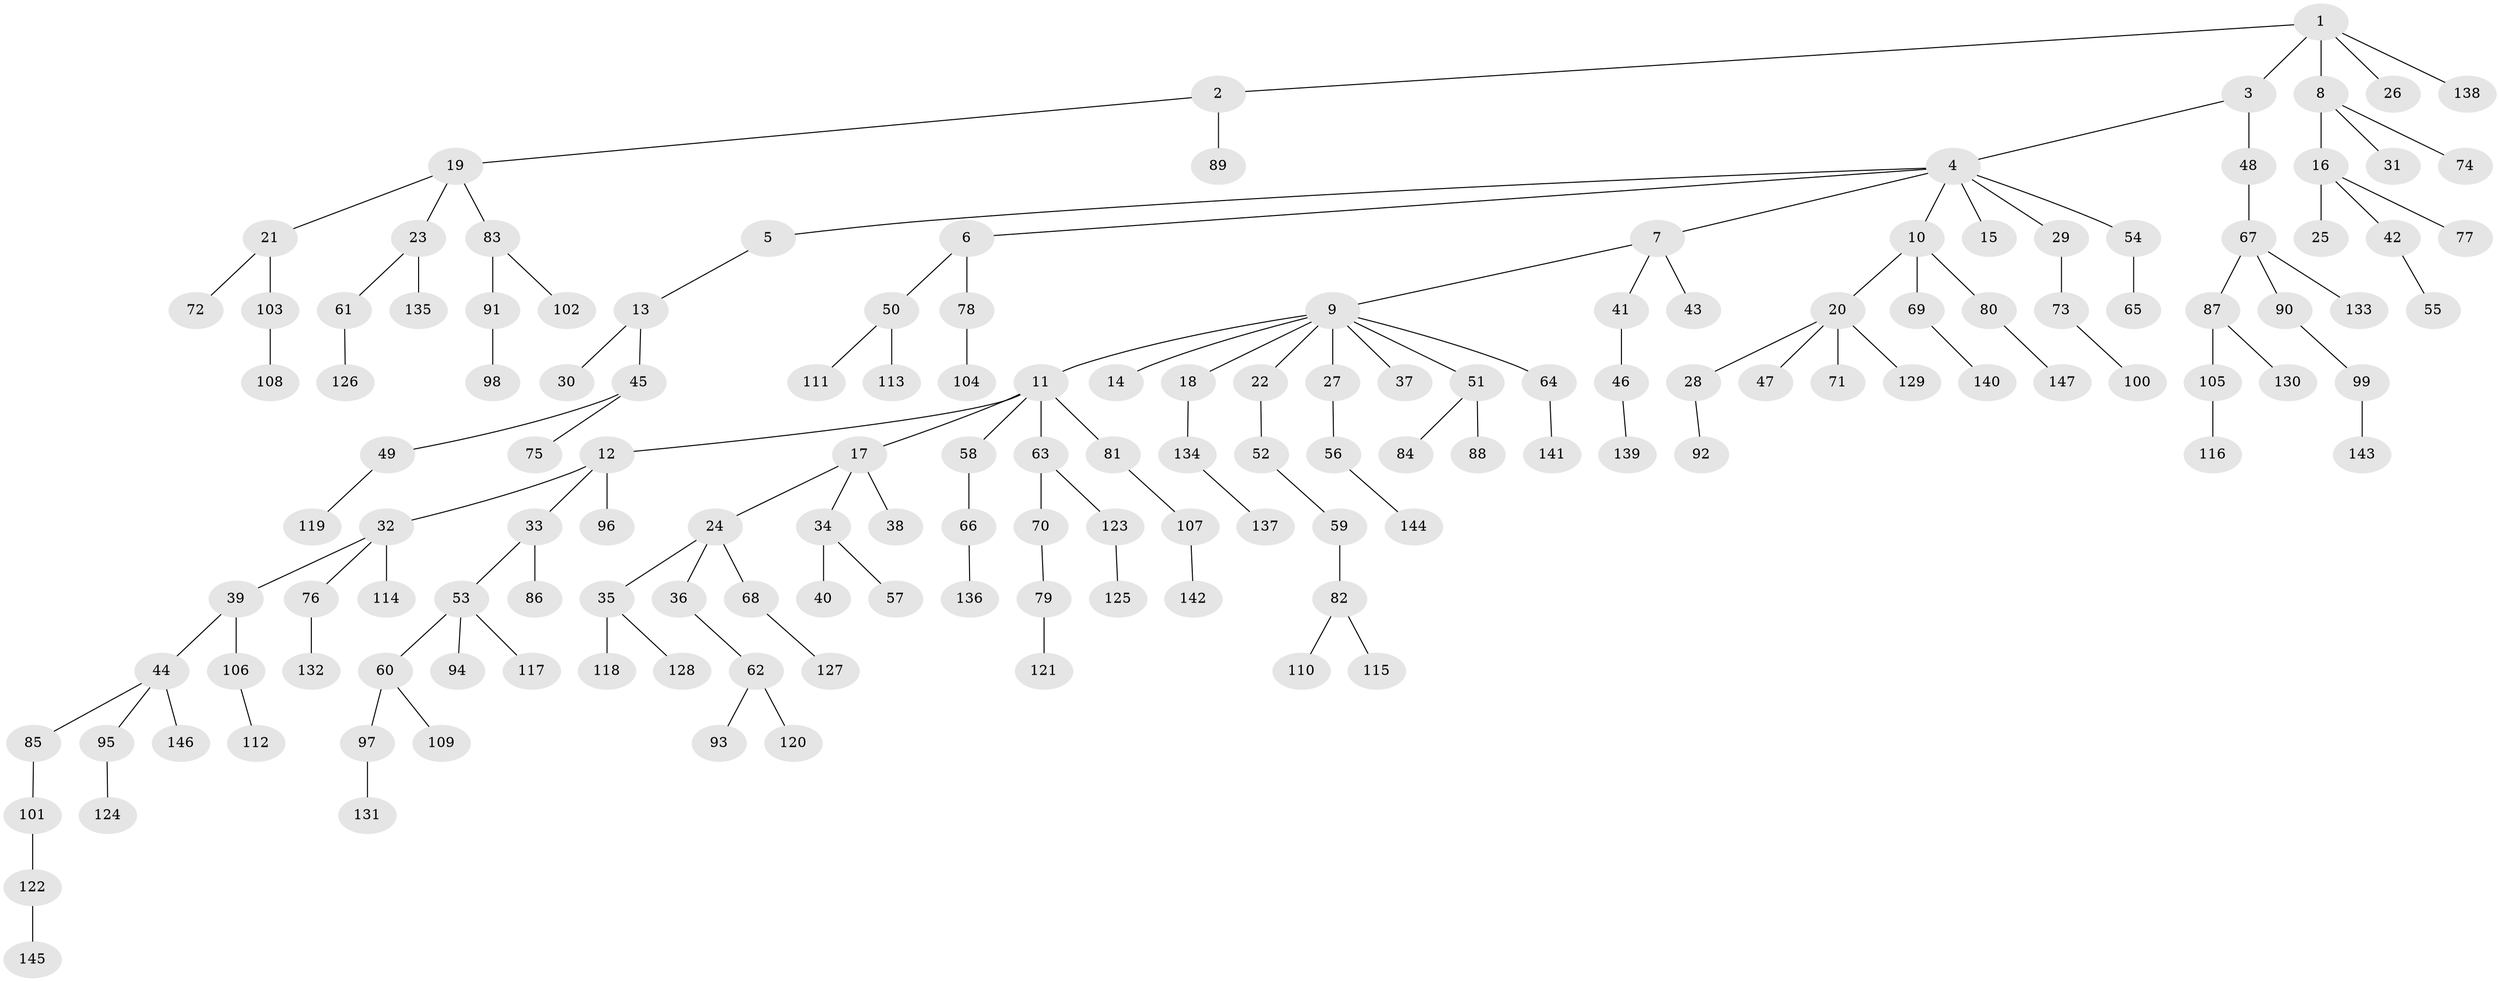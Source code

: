 // coarse degree distribution, {4: 0.07692307692307693, 2: 0.22115384615384615, 3: 0.125, 8: 0.009615384615384616, 9: 0.009615384615384616, 7: 0.009615384615384616, 1: 0.5288461538461539, 5: 0.019230769230769232}
// Generated by graph-tools (version 1.1) at 2025/42/03/06/25 10:42:03]
// undirected, 147 vertices, 146 edges
graph export_dot {
graph [start="1"]
  node [color=gray90,style=filled];
  1;
  2;
  3;
  4;
  5;
  6;
  7;
  8;
  9;
  10;
  11;
  12;
  13;
  14;
  15;
  16;
  17;
  18;
  19;
  20;
  21;
  22;
  23;
  24;
  25;
  26;
  27;
  28;
  29;
  30;
  31;
  32;
  33;
  34;
  35;
  36;
  37;
  38;
  39;
  40;
  41;
  42;
  43;
  44;
  45;
  46;
  47;
  48;
  49;
  50;
  51;
  52;
  53;
  54;
  55;
  56;
  57;
  58;
  59;
  60;
  61;
  62;
  63;
  64;
  65;
  66;
  67;
  68;
  69;
  70;
  71;
  72;
  73;
  74;
  75;
  76;
  77;
  78;
  79;
  80;
  81;
  82;
  83;
  84;
  85;
  86;
  87;
  88;
  89;
  90;
  91;
  92;
  93;
  94;
  95;
  96;
  97;
  98;
  99;
  100;
  101;
  102;
  103;
  104;
  105;
  106;
  107;
  108;
  109;
  110;
  111;
  112;
  113;
  114;
  115;
  116;
  117;
  118;
  119;
  120;
  121;
  122;
  123;
  124;
  125;
  126;
  127;
  128;
  129;
  130;
  131;
  132;
  133;
  134;
  135;
  136;
  137;
  138;
  139;
  140;
  141;
  142;
  143;
  144;
  145;
  146;
  147;
  1 -- 2;
  1 -- 3;
  1 -- 8;
  1 -- 26;
  1 -- 138;
  2 -- 19;
  2 -- 89;
  3 -- 4;
  3 -- 48;
  4 -- 5;
  4 -- 6;
  4 -- 7;
  4 -- 10;
  4 -- 15;
  4 -- 29;
  4 -- 54;
  5 -- 13;
  6 -- 50;
  6 -- 78;
  7 -- 9;
  7 -- 41;
  7 -- 43;
  8 -- 16;
  8 -- 31;
  8 -- 74;
  9 -- 11;
  9 -- 14;
  9 -- 18;
  9 -- 22;
  9 -- 27;
  9 -- 37;
  9 -- 51;
  9 -- 64;
  10 -- 20;
  10 -- 69;
  10 -- 80;
  11 -- 12;
  11 -- 17;
  11 -- 58;
  11 -- 63;
  11 -- 81;
  12 -- 32;
  12 -- 33;
  12 -- 96;
  13 -- 30;
  13 -- 45;
  16 -- 25;
  16 -- 42;
  16 -- 77;
  17 -- 24;
  17 -- 34;
  17 -- 38;
  18 -- 134;
  19 -- 21;
  19 -- 23;
  19 -- 83;
  20 -- 28;
  20 -- 47;
  20 -- 71;
  20 -- 129;
  21 -- 72;
  21 -- 103;
  22 -- 52;
  23 -- 61;
  23 -- 135;
  24 -- 35;
  24 -- 36;
  24 -- 68;
  27 -- 56;
  28 -- 92;
  29 -- 73;
  32 -- 39;
  32 -- 76;
  32 -- 114;
  33 -- 53;
  33 -- 86;
  34 -- 40;
  34 -- 57;
  35 -- 118;
  35 -- 128;
  36 -- 62;
  39 -- 44;
  39 -- 106;
  41 -- 46;
  42 -- 55;
  44 -- 85;
  44 -- 95;
  44 -- 146;
  45 -- 49;
  45 -- 75;
  46 -- 139;
  48 -- 67;
  49 -- 119;
  50 -- 111;
  50 -- 113;
  51 -- 84;
  51 -- 88;
  52 -- 59;
  53 -- 60;
  53 -- 94;
  53 -- 117;
  54 -- 65;
  56 -- 144;
  58 -- 66;
  59 -- 82;
  60 -- 97;
  60 -- 109;
  61 -- 126;
  62 -- 93;
  62 -- 120;
  63 -- 70;
  63 -- 123;
  64 -- 141;
  66 -- 136;
  67 -- 87;
  67 -- 90;
  67 -- 133;
  68 -- 127;
  69 -- 140;
  70 -- 79;
  73 -- 100;
  76 -- 132;
  78 -- 104;
  79 -- 121;
  80 -- 147;
  81 -- 107;
  82 -- 110;
  82 -- 115;
  83 -- 91;
  83 -- 102;
  85 -- 101;
  87 -- 105;
  87 -- 130;
  90 -- 99;
  91 -- 98;
  95 -- 124;
  97 -- 131;
  99 -- 143;
  101 -- 122;
  103 -- 108;
  105 -- 116;
  106 -- 112;
  107 -- 142;
  122 -- 145;
  123 -- 125;
  134 -- 137;
}
